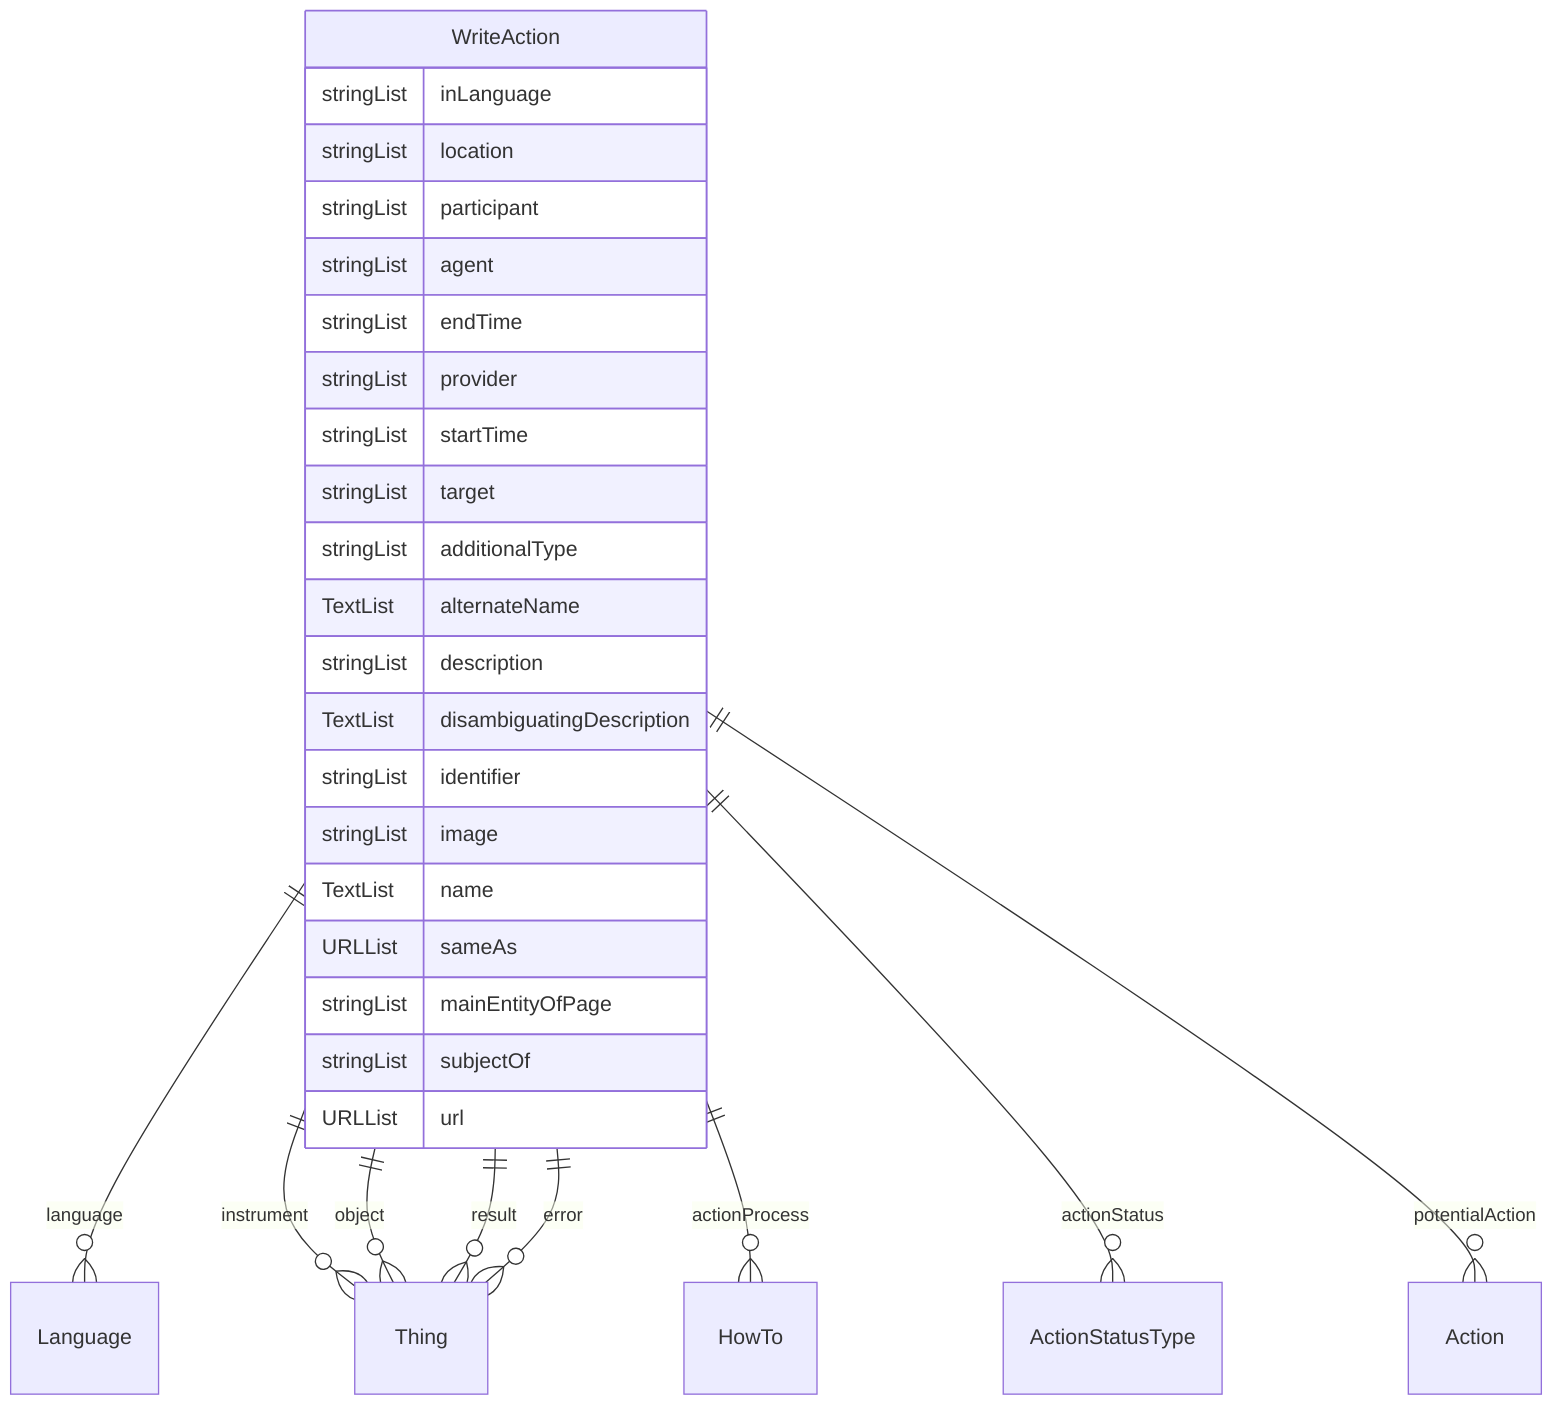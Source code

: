 erDiagram
WriteAction {
    stringList inLanguage  
    stringList location  
    stringList participant  
    stringList agent  
    stringList endTime  
    stringList provider  
    stringList startTime  
    stringList target  
    stringList additionalType  
    TextList alternateName  
    stringList description  
    TextList disambiguatingDescription  
    stringList identifier  
    stringList image  
    TextList name  
    URLList sameAs  
    stringList mainEntityOfPage  
    stringList subjectOf  
    URLList url  
}

WriteAction ||--}o Language : "language"
WriteAction ||--}o Thing : "instrument"
WriteAction ||--}o Thing : "object"
WriteAction ||--}o Thing : "result"
WriteAction ||--}o HowTo : "actionProcess"
WriteAction ||--}o ActionStatusType : "actionStatus"
WriteAction ||--}o Thing : "error"
WriteAction ||--}o Action : "potentialAction"